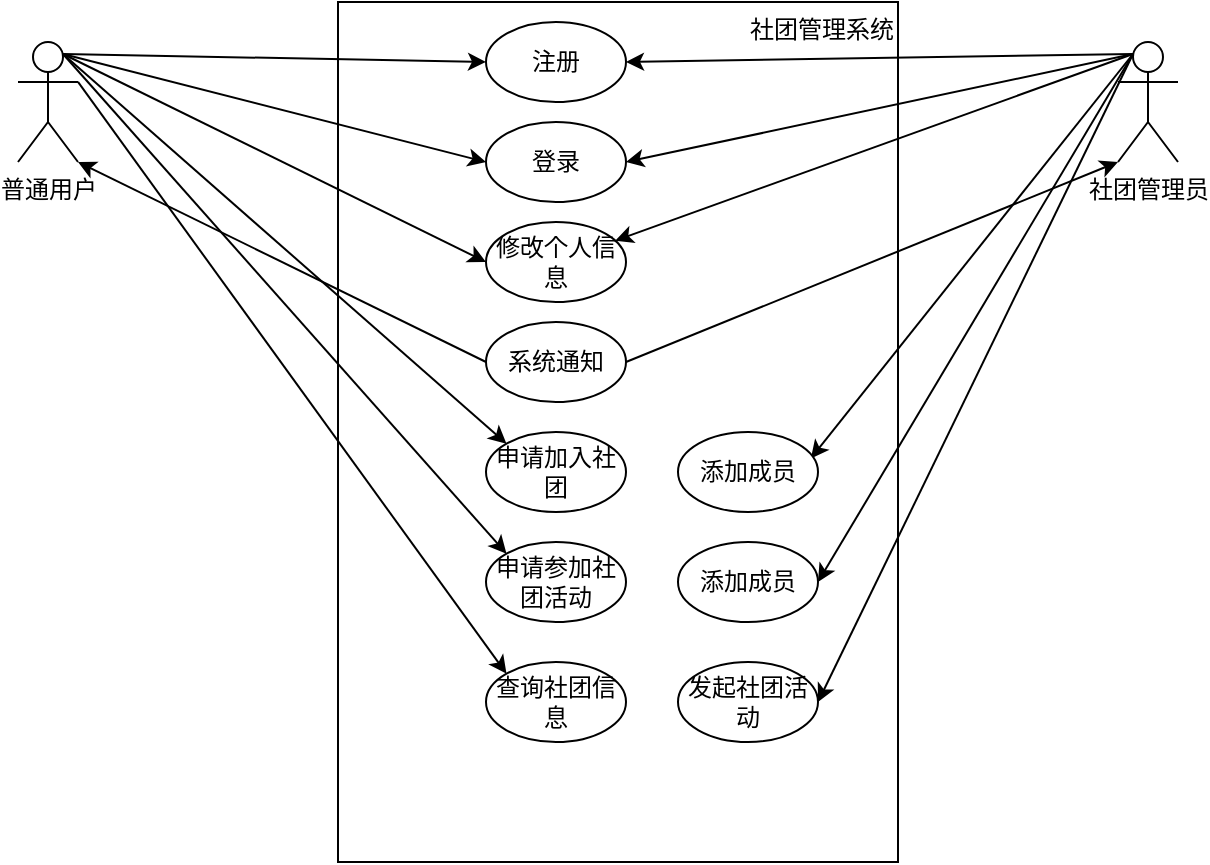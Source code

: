 <mxfile version="14.1.9" type="github">
  <diagram id="prtHgNgQTEPvFCAcTncT" name="Page-1">
    <mxGraphModel dx="1221" dy="645" grid="1" gridSize="10" guides="1" tooltips="1" connect="1" arrows="1" fold="1" page="1" pageScale="1" pageWidth="827" pageHeight="1169" math="0" shadow="0">
      <root>
        <mxCell id="0" />
        <mxCell id="1" parent="0" />
        <mxCell id="_-7YK1nfO6ypHrNXwtOh-2" value="&lt;blockquote style=&quot;margin: 0 0 0 40px ; border: none ; padding: 0px&quot;&gt;社团管理系统&lt;/blockquote&gt;&lt;blockquote style=&quot;margin: 0 0 0 40px ; border: none ; padding: 0px&quot;&gt;&lt;br&gt;&lt;/blockquote&gt;&lt;blockquote style=&quot;margin: 0 0 0 40px ; border: none ; padding: 0px&quot;&gt;&lt;br&gt;&lt;/blockquote&gt;&lt;blockquote style=&quot;margin: 0 0 0 40px ; border: none ; padding: 0px&quot;&gt;&lt;br&gt;&lt;/blockquote&gt;&lt;blockquote style=&quot;margin: 0 0 0 40px ; border: none ; padding: 0px&quot;&gt;&lt;br&gt;&lt;/blockquote&gt;&lt;blockquote style=&quot;margin: 0 0 0 40px ; border: none ; padding: 0px&quot;&gt;&lt;br&gt;&lt;/blockquote&gt;&lt;blockquote style=&quot;margin: 0 0 0 40px ; border: none ; padding: 0px&quot;&gt;&lt;br&gt;&lt;/blockquote&gt;&lt;blockquote style=&quot;margin: 0 0 0 40px ; border: none ; padding: 0px&quot;&gt;&lt;br&gt;&lt;/blockquote&gt;&lt;blockquote style=&quot;margin: 0 0 0 40px ; border: none ; padding: 0px&quot;&gt;&lt;br&gt;&lt;/blockquote&gt;&lt;blockquote style=&quot;margin: 0 0 0 40px ; border: none ; padding: 0px&quot;&gt;&lt;br&gt;&lt;/blockquote&gt;&lt;blockquote style=&quot;margin: 0 0 0 40px ; border: none ; padding: 0px&quot;&gt;&lt;br&gt;&lt;/blockquote&gt;&lt;blockquote style=&quot;margin: 0 0 0 40px ; border: none ; padding: 0px&quot;&gt;&lt;br&gt;&lt;/blockquote&gt;&lt;blockquote style=&quot;margin: 0 0 0 40px ; border: none ; padding: 0px&quot;&gt;&lt;br&gt;&lt;/blockquote&gt;&lt;blockquote style=&quot;margin: 0 0 0 40px ; border: none ; padding: 0px&quot;&gt;&lt;br&gt;&lt;/blockquote&gt;&lt;blockquote style=&quot;margin: 0 0 0 40px ; border: none ; padding: 0px&quot;&gt;&lt;br&gt;&lt;/blockquote&gt;&lt;blockquote style=&quot;margin: 0 0 0 40px ; border: none ; padding: 0px&quot;&gt;&lt;br&gt;&lt;/blockquote&gt;&lt;blockquote style=&quot;margin: 0 0 0 40px ; border: none ; padding: 0px&quot;&gt;&lt;br&gt;&lt;/blockquote&gt;&lt;blockquote style=&quot;margin: 0 0 0 40px ; border: none ; padding: 0px&quot;&gt;&lt;br&gt;&lt;/blockquote&gt;&lt;blockquote style=&quot;margin: 0 0 0 40px ; border: none ; padding: 0px&quot;&gt;&lt;br&gt;&lt;/blockquote&gt;&lt;blockquote style=&quot;margin: 0 0 0 40px ; border: none ; padding: 0px&quot;&gt;&lt;br&gt;&lt;/blockquote&gt;&lt;blockquote style=&quot;margin: 0 0 0 40px ; border: none ; padding: 0px&quot;&gt;&lt;br&gt;&lt;/blockquote&gt;&lt;blockquote style=&quot;margin: 0 0 0 40px ; border: none ; padding: 0px&quot;&gt;&lt;br&gt;&lt;/blockquote&gt;&lt;blockquote style=&quot;margin: 0 0 0 40px ; border: none ; padding: 0px&quot;&gt;&lt;br&gt;&lt;/blockquote&gt;&lt;blockquote style=&quot;margin: 0 0 0 40px ; border: none ; padding: 0px&quot;&gt;&lt;br&gt;&lt;/blockquote&gt;&lt;blockquote style=&quot;margin: 0 0 0 40px ; border: none ; padding: 0px&quot;&gt;&lt;br&gt;&lt;/blockquote&gt;&lt;blockquote style=&quot;margin: 0 0 0 40px ; border: none ; padding: 0px&quot;&gt;&lt;br&gt;&lt;/blockquote&gt;&lt;blockquote style=&quot;margin: 0 0 0 40px ; border: none ; padding: 0px&quot;&gt;&lt;br&gt;&lt;/blockquote&gt;&lt;blockquote style=&quot;margin: 0 0 0 40px ; border: none ; padding: 0px&quot;&gt;&lt;br&gt;&lt;/blockquote&gt;&lt;blockquote style=&quot;margin: 0 0 0 40px ; border: none ; padding: 0px&quot;&gt;&lt;br&gt;&lt;/blockquote&gt;" style="rounded=0;whiteSpace=wrap;html=1;align=right;" vertex="1" parent="1">
          <mxGeometry x="340" y="370" width="280" height="430" as="geometry" />
        </mxCell>
        <mxCell id="_-7YK1nfO6ypHrNXwtOh-17" style="edgeStyle=none;rounded=0;orthogonalLoop=1;jettySize=auto;html=1;exitX=0.75;exitY=0.1;exitDx=0;exitDy=0;exitPerimeter=0;entryX=0;entryY=0.5;entryDx=0;entryDy=0;" edge="1" parent="1" source="_-7YK1nfO6ypHrNXwtOh-3" target="_-7YK1nfO6ypHrNXwtOh-6">
          <mxGeometry relative="1" as="geometry" />
        </mxCell>
        <mxCell id="_-7YK1nfO6ypHrNXwtOh-18" style="edgeStyle=none;rounded=0;orthogonalLoop=1;jettySize=auto;html=1;exitX=0.75;exitY=0.1;exitDx=0;exitDy=0;exitPerimeter=0;entryX=0;entryY=0.5;entryDx=0;entryDy=0;" edge="1" parent="1" source="_-7YK1nfO6ypHrNXwtOh-3" target="_-7YK1nfO6ypHrNXwtOh-7">
          <mxGeometry relative="1" as="geometry" />
        </mxCell>
        <mxCell id="_-7YK1nfO6ypHrNXwtOh-19" style="edgeStyle=none;rounded=0;orthogonalLoop=1;jettySize=auto;html=1;exitX=0.75;exitY=0.1;exitDx=0;exitDy=0;exitPerimeter=0;entryX=0;entryY=0.5;entryDx=0;entryDy=0;" edge="1" parent="1" source="_-7YK1nfO6ypHrNXwtOh-3" target="_-7YK1nfO6ypHrNXwtOh-9">
          <mxGeometry relative="1" as="geometry" />
        </mxCell>
        <mxCell id="_-7YK1nfO6ypHrNXwtOh-20" style="edgeStyle=none;rounded=0;orthogonalLoop=1;jettySize=auto;html=1;exitX=0;exitY=0.5;exitDx=0;exitDy=0;entryX=1;entryY=1;entryDx=0;entryDy=0;entryPerimeter=0;" edge="1" parent="1" source="_-7YK1nfO6ypHrNXwtOh-8" target="_-7YK1nfO6ypHrNXwtOh-3">
          <mxGeometry relative="1" as="geometry">
            <mxPoint x="150" y="570" as="targetPoint" />
          </mxGeometry>
        </mxCell>
        <mxCell id="_-7YK1nfO6ypHrNXwtOh-21" style="edgeStyle=none;rounded=0;orthogonalLoop=1;jettySize=auto;html=1;exitX=0.75;exitY=0.1;exitDx=0;exitDy=0;exitPerimeter=0;entryX=0;entryY=0;entryDx=0;entryDy=0;" edge="1" parent="1" source="_-7YK1nfO6ypHrNXwtOh-3" target="_-7YK1nfO6ypHrNXwtOh-10">
          <mxGeometry relative="1" as="geometry" />
        </mxCell>
        <mxCell id="_-7YK1nfO6ypHrNXwtOh-22" style="edgeStyle=none;rounded=0;orthogonalLoop=1;jettySize=auto;html=1;exitX=0.75;exitY=0.1;exitDx=0;exitDy=0;exitPerimeter=0;entryX=0;entryY=0;entryDx=0;entryDy=0;" edge="1" parent="1" source="_-7YK1nfO6ypHrNXwtOh-3" target="_-7YK1nfO6ypHrNXwtOh-12">
          <mxGeometry relative="1" as="geometry" />
        </mxCell>
        <mxCell id="_-7YK1nfO6ypHrNXwtOh-23" style="edgeStyle=none;rounded=0;orthogonalLoop=1;jettySize=auto;html=1;exitX=1;exitY=0.333;exitDx=0;exitDy=0;exitPerimeter=0;entryX=0;entryY=0;entryDx=0;entryDy=0;" edge="1" parent="1" source="_-7YK1nfO6ypHrNXwtOh-3" target="_-7YK1nfO6ypHrNXwtOh-15">
          <mxGeometry relative="1" as="geometry" />
        </mxCell>
        <mxCell id="_-7YK1nfO6ypHrNXwtOh-3" value="普通用户" style="shape=umlActor;verticalLabelPosition=bottom;verticalAlign=top;html=1;outlineConnect=0;" vertex="1" parent="1">
          <mxGeometry x="180" y="390" width="30" height="60" as="geometry" />
        </mxCell>
        <mxCell id="_-7YK1nfO6ypHrNXwtOh-24" style="edgeStyle=none;rounded=0;orthogonalLoop=1;jettySize=auto;html=1;exitX=0.25;exitY=0.1;exitDx=0;exitDy=0;exitPerimeter=0;entryX=1;entryY=0.5;entryDx=0;entryDy=0;" edge="1" parent="1" source="_-7YK1nfO6ypHrNXwtOh-4" target="_-7YK1nfO6ypHrNXwtOh-6">
          <mxGeometry relative="1" as="geometry" />
        </mxCell>
        <mxCell id="_-7YK1nfO6ypHrNXwtOh-25" style="edgeStyle=none;rounded=0;orthogonalLoop=1;jettySize=auto;html=1;exitX=0.25;exitY=0.1;exitDx=0;exitDy=0;exitPerimeter=0;entryX=1;entryY=0.5;entryDx=0;entryDy=0;" edge="1" parent="1" source="_-7YK1nfO6ypHrNXwtOh-4" target="_-7YK1nfO6ypHrNXwtOh-7">
          <mxGeometry relative="1" as="geometry" />
        </mxCell>
        <mxCell id="_-7YK1nfO6ypHrNXwtOh-26" style="edgeStyle=none;rounded=0;orthogonalLoop=1;jettySize=auto;html=1;exitX=0.25;exitY=0.1;exitDx=0;exitDy=0;exitPerimeter=0;" edge="1" parent="1" source="_-7YK1nfO6ypHrNXwtOh-4" target="_-7YK1nfO6ypHrNXwtOh-9">
          <mxGeometry relative="1" as="geometry">
            <mxPoint x="720" y="440" as="sourcePoint" />
          </mxGeometry>
        </mxCell>
        <mxCell id="_-7YK1nfO6ypHrNXwtOh-27" style="edgeStyle=none;rounded=0;orthogonalLoop=1;jettySize=auto;html=1;exitX=1;exitY=0.5;exitDx=0;exitDy=0;entryX=0;entryY=1;entryDx=0;entryDy=0;entryPerimeter=0;" edge="1" parent="1" source="_-7YK1nfO6ypHrNXwtOh-8" target="_-7YK1nfO6ypHrNXwtOh-4">
          <mxGeometry relative="1" as="geometry">
            <mxPoint x="700" y="620" as="targetPoint" />
          </mxGeometry>
        </mxCell>
        <mxCell id="_-7YK1nfO6ypHrNXwtOh-28" style="edgeStyle=none;rounded=0;orthogonalLoop=1;jettySize=auto;html=1;exitX=0.25;exitY=0.1;exitDx=0;exitDy=0;exitPerimeter=0;entryX=0.949;entryY=0.33;entryDx=0;entryDy=0;entryPerimeter=0;" edge="1" parent="1" source="_-7YK1nfO6ypHrNXwtOh-4" target="_-7YK1nfO6ypHrNXwtOh-13">
          <mxGeometry relative="1" as="geometry" />
        </mxCell>
        <mxCell id="_-7YK1nfO6ypHrNXwtOh-29" style="edgeStyle=none;rounded=0;orthogonalLoop=1;jettySize=auto;html=1;exitX=0.25;exitY=0.1;exitDx=0;exitDy=0;exitPerimeter=0;entryX=1;entryY=0.5;entryDx=0;entryDy=0;" edge="1" parent="1" source="_-7YK1nfO6ypHrNXwtOh-4" target="_-7YK1nfO6ypHrNXwtOh-14">
          <mxGeometry relative="1" as="geometry" />
        </mxCell>
        <mxCell id="_-7YK1nfO6ypHrNXwtOh-30" style="edgeStyle=none;rounded=0;orthogonalLoop=1;jettySize=auto;html=1;exitX=0.25;exitY=0.1;exitDx=0;exitDy=0;exitPerimeter=0;entryX=1;entryY=0.5;entryDx=0;entryDy=0;" edge="1" parent="1" source="_-7YK1nfO6ypHrNXwtOh-4" target="_-7YK1nfO6ypHrNXwtOh-16">
          <mxGeometry relative="1" as="geometry" />
        </mxCell>
        <mxCell id="_-7YK1nfO6ypHrNXwtOh-4" value="社团管理员" style="shape=umlActor;verticalLabelPosition=bottom;verticalAlign=top;html=1;outlineConnect=0;" vertex="1" parent="1">
          <mxGeometry x="730" y="390" width="30" height="60" as="geometry" />
        </mxCell>
        <mxCell id="_-7YK1nfO6ypHrNXwtOh-6" value="注册" style="ellipse;whiteSpace=wrap;html=1;" vertex="1" parent="1">
          <mxGeometry x="414" y="380" width="70" height="40" as="geometry" />
        </mxCell>
        <mxCell id="_-7YK1nfO6ypHrNXwtOh-7" value="登录" style="ellipse;whiteSpace=wrap;html=1;" vertex="1" parent="1">
          <mxGeometry x="414" y="430" width="70" height="40" as="geometry" />
        </mxCell>
        <mxCell id="_-7YK1nfO6ypHrNXwtOh-8" value="系统通知" style="ellipse;whiteSpace=wrap;html=1;" vertex="1" parent="1">
          <mxGeometry x="414" y="530" width="70" height="40" as="geometry" />
        </mxCell>
        <mxCell id="_-7YK1nfO6ypHrNXwtOh-9" value="修改个人信息" style="ellipse;whiteSpace=wrap;html=1;" vertex="1" parent="1">
          <mxGeometry x="414" y="480" width="70" height="40" as="geometry" />
        </mxCell>
        <mxCell id="_-7YK1nfO6ypHrNXwtOh-10" value="申请加入社团" style="ellipse;whiteSpace=wrap;html=1;" vertex="1" parent="1">
          <mxGeometry x="414" y="585" width="70" height="40" as="geometry" />
        </mxCell>
        <mxCell id="_-7YK1nfO6ypHrNXwtOh-12" value="申请参加社团活动" style="ellipse;whiteSpace=wrap;html=1;" vertex="1" parent="1">
          <mxGeometry x="414" y="640" width="70" height="40" as="geometry" />
        </mxCell>
        <mxCell id="_-7YK1nfO6ypHrNXwtOh-13" value="添加成员" style="ellipse;whiteSpace=wrap;html=1;" vertex="1" parent="1">
          <mxGeometry x="510" y="585" width="70" height="40" as="geometry" />
        </mxCell>
        <mxCell id="_-7YK1nfO6ypHrNXwtOh-14" value="添加成员" style="ellipse;whiteSpace=wrap;html=1;" vertex="1" parent="1">
          <mxGeometry x="510" y="640" width="70" height="40" as="geometry" />
        </mxCell>
        <mxCell id="_-7YK1nfO6ypHrNXwtOh-15" value="查询社团信息" style="ellipse;whiteSpace=wrap;html=1;" vertex="1" parent="1">
          <mxGeometry x="414" y="700" width="70" height="40" as="geometry" />
        </mxCell>
        <mxCell id="_-7YK1nfO6ypHrNXwtOh-16" value="发起社团活动" style="ellipse;whiteSpace=wrap;html=1;" vertex="1" parent="1">
          <mxGeometry x="510" y="700" width="70" height="40" as="geometry" />
        </mxCell>
      </root>
    </mxGraphModel>
  </diagram>
</mxfile>
